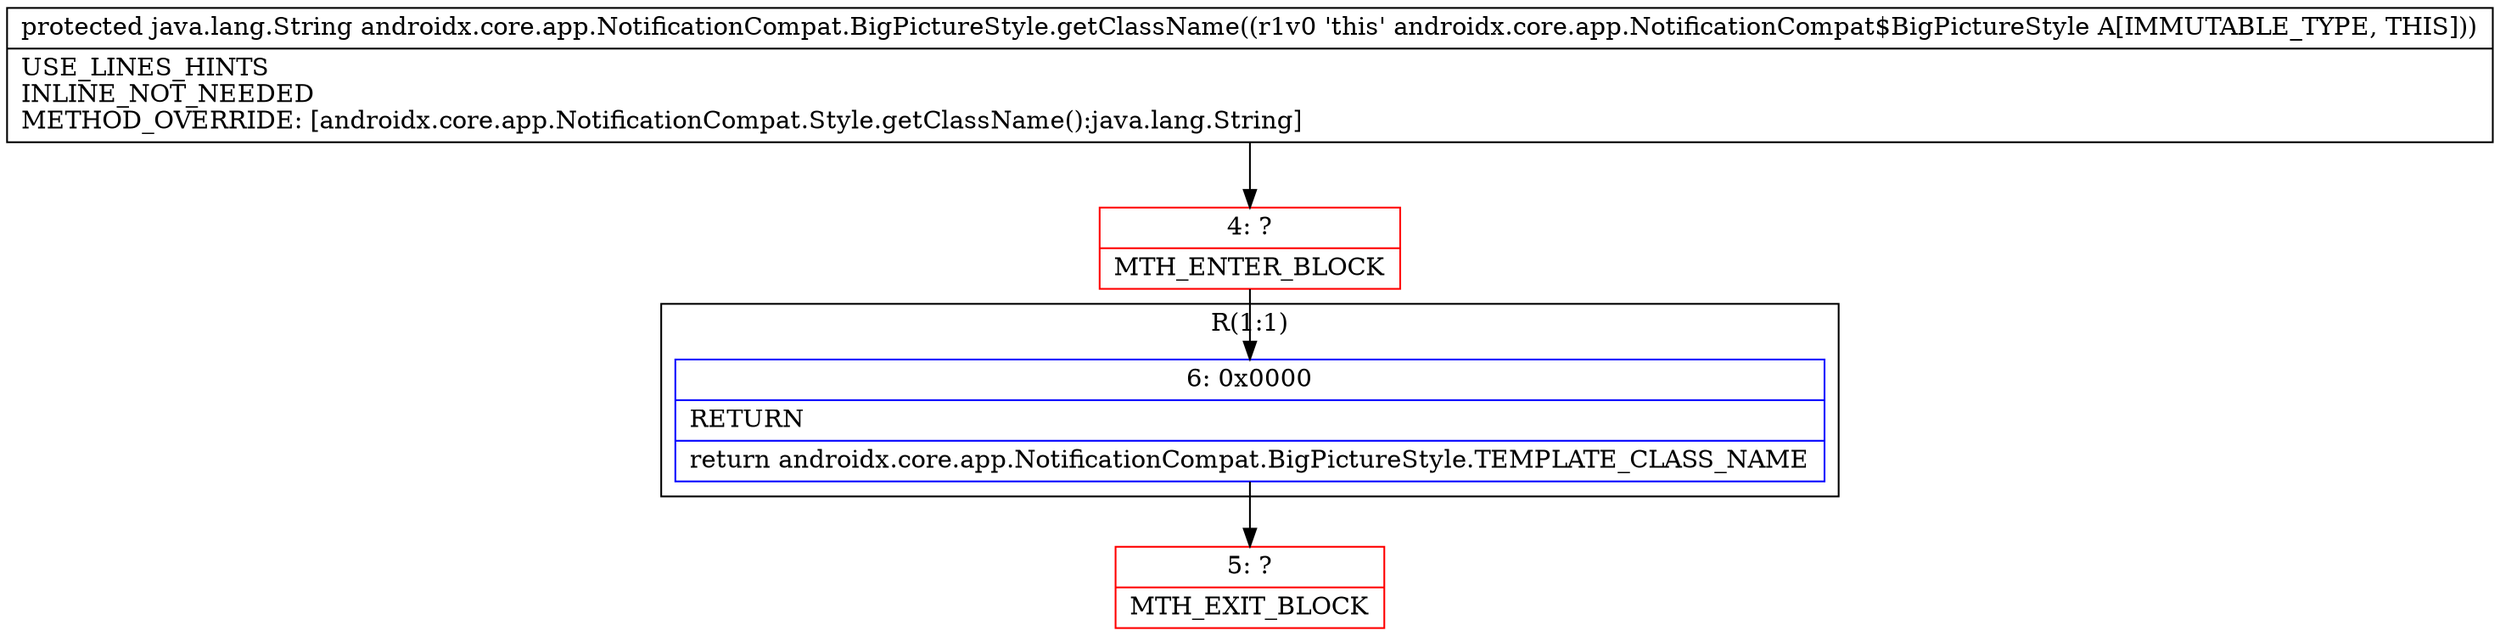digraph "CFG forandroidx.core.app.NotificationCompat.BigPictureStyle.getClassName()Ljava\/lang\/String;" {
subgraph cluster_Region_1178490320 {
label = "R(1:1)";
node [shape=record,color=blue];
Node_6 [shape=record,label="{6\:\ 0x0000|RETURN\l|return androidx.core.app.NotificationCompat.BigPictureStyle.TEMPLATE_CLASS_NAME\l}"];
}
Node_4 [shape=record,color=red,label="{4\:\ ?|MTH_ENTER_BLOCK\l}"];
Node_5 [shape=record,color=red,label="{5\:\ ?|MTH_EXIT_BLOCK\l}"];
MethodNode[shape=record,label="{protected java.lang.String androidx.core.app.NotificationCompat.BigPictureStyle.getClassName((r1v0 'this' androidx.core.app.NotificationCompat$BigPictureStyle A[IMMUTABLE_TYPE, THIS]))  | USE_LINES_HINTS\lINLINE_NOT_NEEDED\lMETHOD_OVERRIDE: [androidx.core.app.NotificationCompat.Style.getClassName():java.lang.String]\l}"];
MethodNode -> Node_4;Node_6 -> Node_5;
Node_4 -> Node_6;
}

